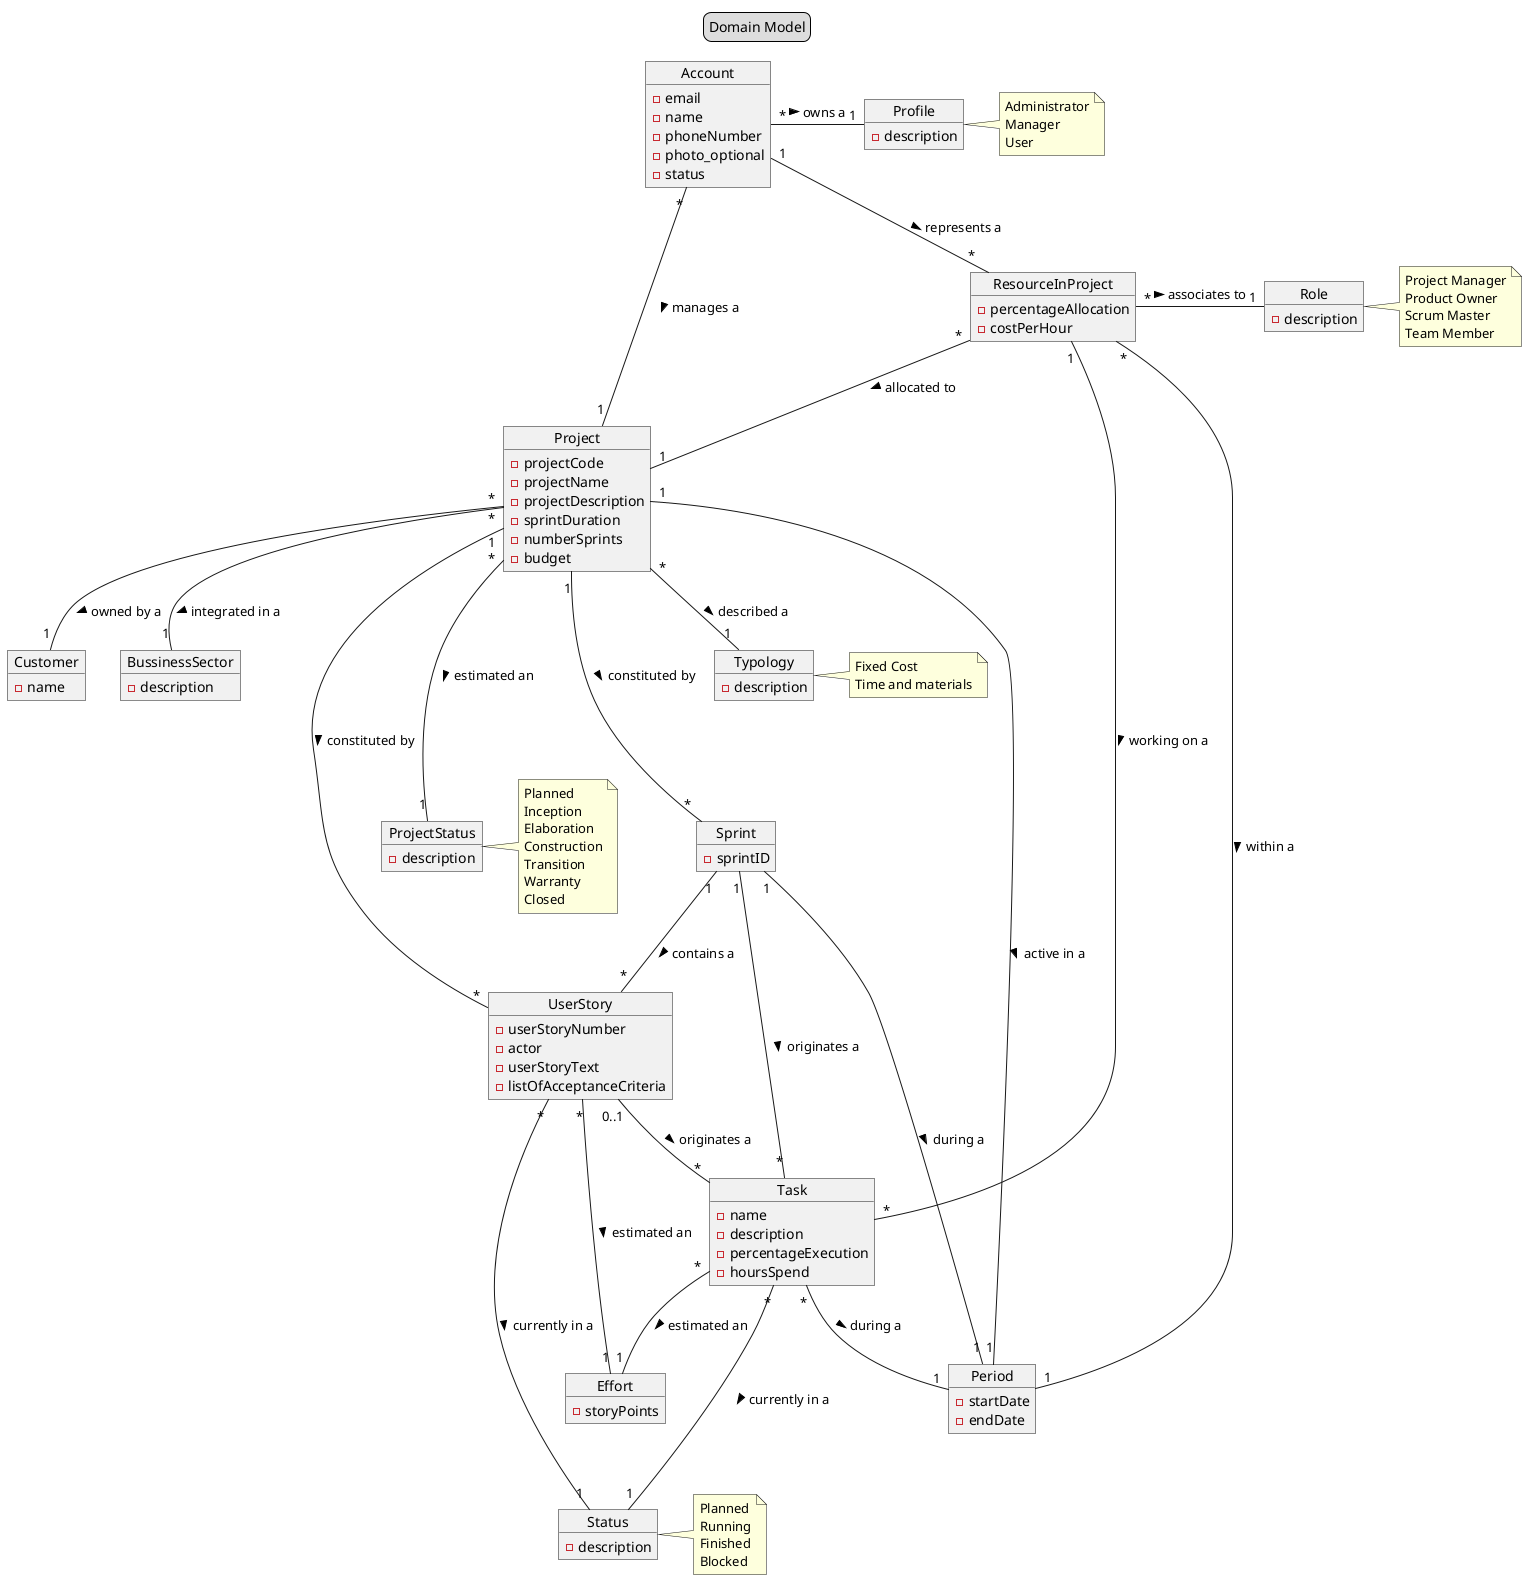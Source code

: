 @startuml
/'Domain Model'/

/'title'/

legend top
Domain Model
end legend

/'Class'/

Object "Profile" as Profile {
-description
}

Object "Account" as Account {
-email
-name
-phoneNumber
-photo_optional
-status
}

Object "Project" as Project {
-projectCode
-projectName
-projectDescription
-sprintDuration
-numberSprints
-budget
}

Object "Customer" as Customer {
-name
}

Object "BussinessSector" as BussinessSector {
-description
}

Object "Typology" as Typology {
-description
}

Object "Period" as Period {
-startDate
-endDate
}

Object "ProjectStatus" as ProjectStatus {
-description
}

Object "ResourceInProject" as ResourceInProject {
-percentageAllocation
-costPerHour
}

Object "Role" as Role{
-description
}

Object "Sprint" as Sprint {
-sprintID
}

Object "Task" as Task {
-name
-description
-percentageExecution
-hoursSpend
}

Object "Status" as Status {
-description
}

Object "UserStory" as UserStory {
-userStoryNumber
-actor
-userStoryText
-listOfAcceptanceCriteria
}

Object "Effort" as Effort {
-storyPoints
}

/'Directions'/

Project "*" -- "1" Customer : owned by a  >
Project "*" -- "1" BussinessSector : integrated in a  >
Project "*" -- "1" Typology : described a  >
Project "*" --- "1" ProjectStatus : estimated an  >
Project "1" -- "1" Period : active in a >
ResourceInProject "*" -- "1" Period : within a  >
ResourceInProject "*" -- "1" Project : allocated to >
ResourceInProject "*" - "1" Role : associates to >
Account "1" -- "*" ResourceInProject : represents a >
Account "*" - "1" Profile :owns a >
Account "*" - "1" Project :manages a >

Task "*" -- "1" Period : during a >
Sprint "1" -- "1" Period : during a >
Sprint "1" -- "*" UserStory : contains a >
Project "1" --- "*" Sprint : constituted by >
Project "1" -- "*" UserStory : constituted by >
UserStory "0..1" -- "*" Task : originates a  >
Sprint "1" -- "*" Task : originates a  >
UserStory "*" -- "1" Status : currently in a  >
UserStory "*" -- "1" Effort : estimated an  >
ResourceInProject "1" -- "*" Task : working on a  >
Task "*" --- "1" Status : currently in a  >
Task "*" -- "1" Effort : estimated an  >

/'notas'/

note right of Profile
    Administrator
    Manager
    User
end note

note right of Role
    Project Manager
    Product Owner
    Scrum Master
    Team Member
end note

note right of ProjectStatus
    Planned
    Inception
    Elaboration
    Construction
    Transition
    Warranty
    Closed
end note

note right of Status
    Planned
    Running
    Finished
    Blocked
end note

note right of Typology
    Fixed Cost
    Time and materials
end note

@enduml